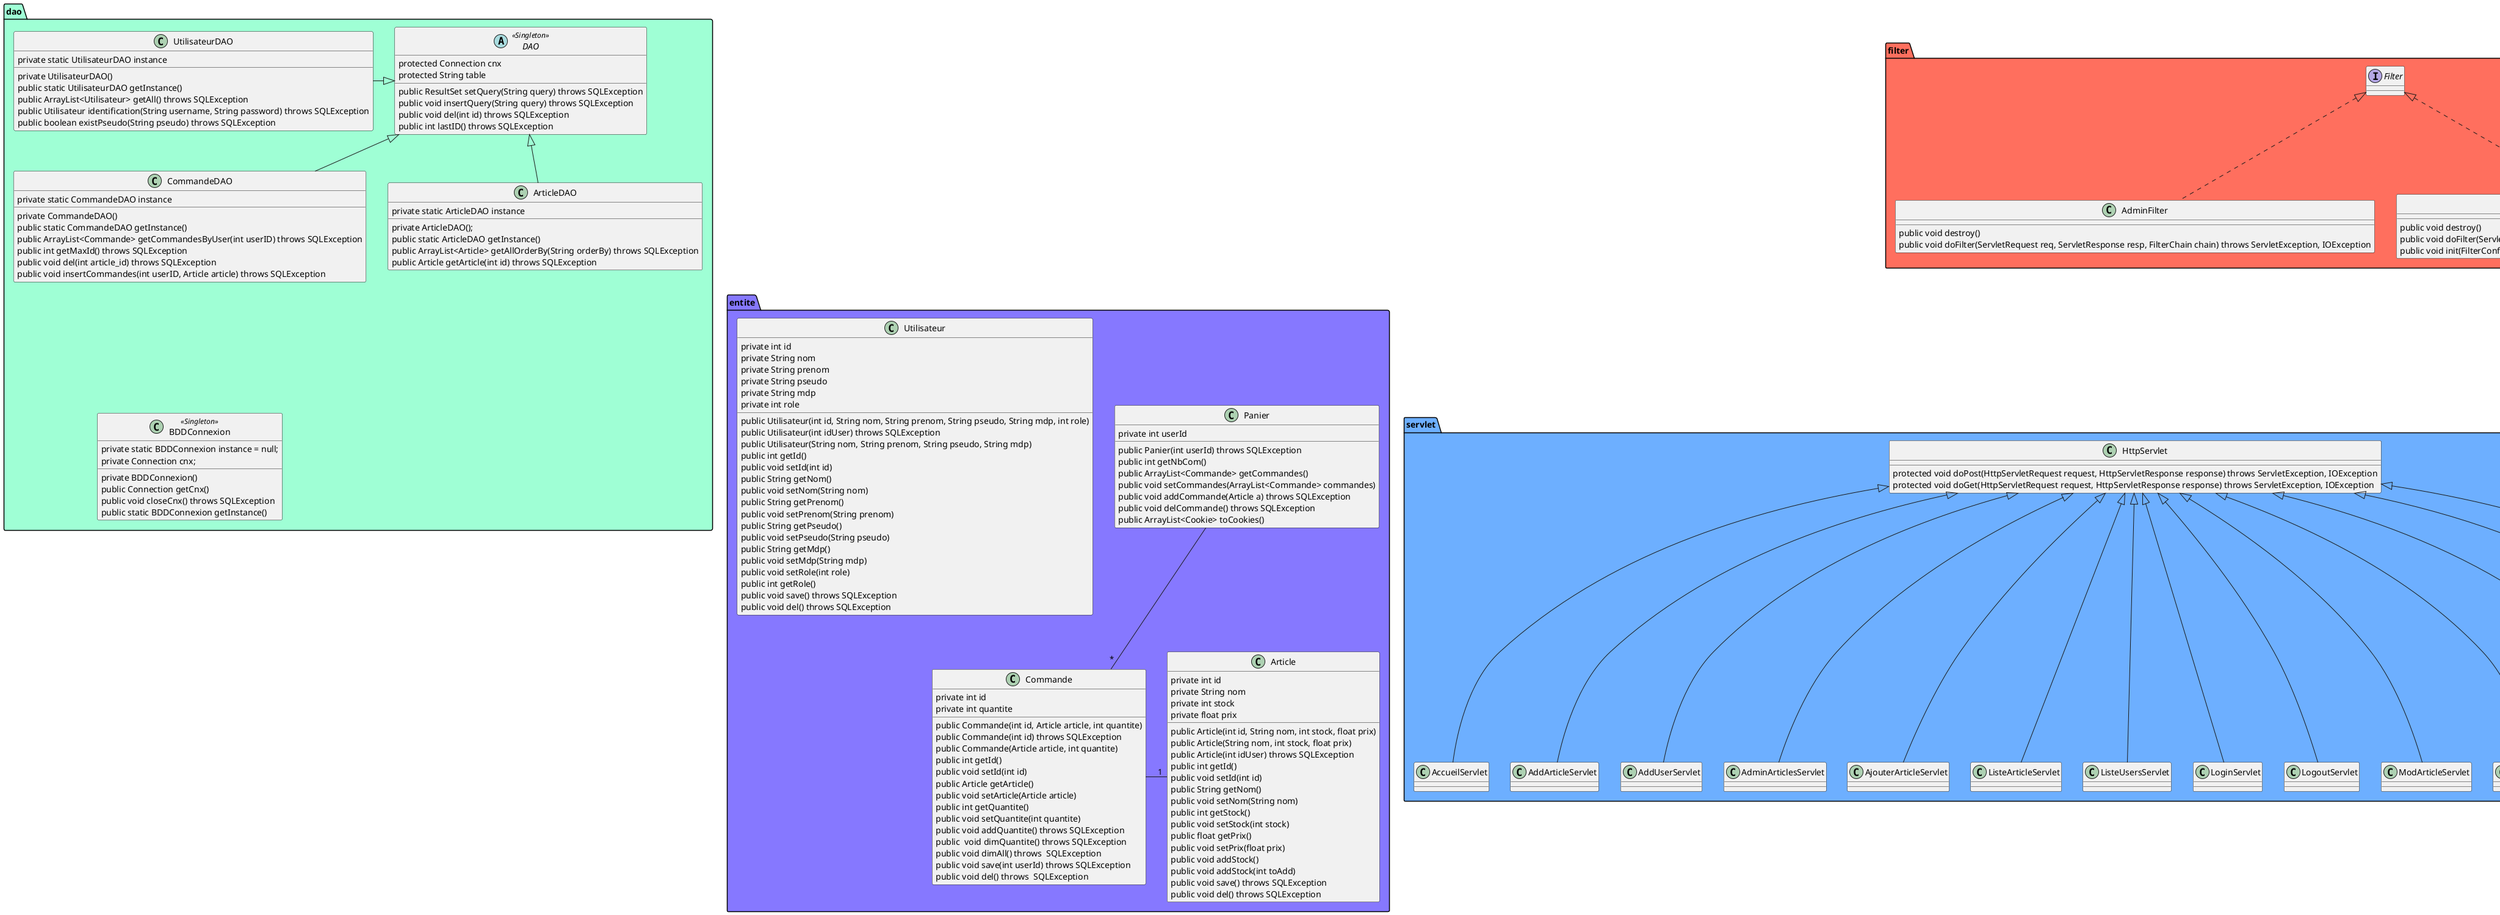 @startuml
package dao #9FFFD5{
    class ArticleDAO extends DAO{
        private static ArticleDAO instance
        private ArticleDAO();
        public static ArticleDAO getInstance()
        public ArrayList<Article> getAllOrderBy(String orderBy) throws SQLException
        public Article getArticle(int id) throws SQLException
    }

    class BDDConnexion <<Singleton>> {
        private static BDDConnexion instance = null;
        private Connection cnx;
        private BDDConnexion()
        public Connection getCnx()
        public void closeCnx() throws SQLException
        public static BDDConnexion getInstance()
    }

    class CommandeDAO {
        private static CommandeDAO instance
        private CommandeDAO()
        public static CommandeDAO getInstance()
        public ArrayList<Commande> getCommandesByUser(int userID) throws SQLException
        public int getMaxId() throws SQLException
        public void del(int article_id) throws SQLException
        public void insertCommandes(int userID, Article article) throws SQLException
    }

    class UtilisateurDAO{
        private static UtilisateurDAO instance
        private UtilisateurDAO()
        public static UtilisateurDAO getInstance()
        public ArrayList<Utilisateur> getAll() throws SQLException
        public Utilisateur identification(String username, String password) throws SQLException
        public boolean existPseudo(String pseudo) throws SQLException
    }

    abstract class DAO <<Singleton>> {
        protected Connection cnx
        protected String table
        public ResultSet setQuery(String query) throws SQLException
        public void insertQuery(String query) throws SQLException
        public void del(int id) throws SQLException
        public int lastID() throws SQLException
    }

    UtilisateurDAO -right-|> DAO
    CommandeDAO -left-|> DAO
    UtilisateurDAO -[hidden]down- CommandeDAO
    CommandeDAO -[hidden]down- BDDConnexion


}

package entite #8678FF {
    class Article {
        private int id
        private String nom
        private int stock
        private float prix

        public Article(int id, String nom, int stock, float prix)
        public Article(String nom, int stock, float prix)
        public Article(int idUser) throws SQLException
        public int getId()
        public void setId(int id)
        public String getNom()
        public void setNom(String nom)
        public int getStock()
        public void setStock(int stock)
        public float getPrix()
        public void setPrix(float prix)
        public void addStock()
        public void addStock(int toAdd)
        public void save() throws SQLException
        public void del() throws SQLException
    }

    class Commande {
        private int id
        private int quantite
        public Commande(int id, Article article, int quantite)
        public Commande(int id) throws SQLException
        public Commande(Article article, int quantite)
        public int getId()
        public void setId(int id)
        public Article getArticle()
        public void setArticle(Article article)
        public int getQuantite()
        public void setQuantite(int quantite)
        public void addQuantite() throws SQLException
        public  void dimQuantite() throws SQLException
        public void dimAll() throws  SQLException
        public void save(int userId) throws SQLException
        public void del() throws  SQLException
    }

    Commande -right- "1" Article

    class Panier {
        private int userId
        public Panier(int userId) throws SQLException
        public int getNbCom()
        public ArrayList<Commande> getCommandes()
        public void setCommandes(ArrayList<Commande> commandes)
        public void addCommande(Article a) throws SQLException
        public void delCommande() throws SQLException
        public ArrayList<Cookie> toCookies()
    }

    Panier -down- "*" Commande

    class Utilisateur {
        private int id
        private String nom
        private String prenom
        private String pseudo
        private String mdp
        private int role
        public Utilisateur(int id, String nom, String prenom, String pseudo, String mdp, int role)
        public Utilisateur(int idUser) throws SQLException
        public Utilisateur(String nom, String prenom, String pseudo, String mdp)
        public int getId()
        public void setId(int id)
        public String getNom()
        public void setNom(String nom)
        public String getPrenom()
        public void setPrenom(String prenom)
        public String getPseudo()
        public void setPseudo(String pseudo)
        public String getMdp()
        public void setMdp(String mdp)
        public void setRole(int role)
        public int getRole()
        public void save() throws SQLException
        public void del() throws SQLException
    }
}

package filter #FF6F5E {
        class AdminFilter implements Filter {
            public void destroy()
            public void doFilter(ServletRequest req, ServletResponse resp, FilterChain chain) throws ServletException, IOException
        }

        class DocFilter implements Filter {
            public void destroy()
            public void doFilter(ServletRequest req, ServletResponse resp, FilterChain chain) throws ServletException, IOException
            public void init(FilterConfig config) throws ServletException
        }
}

package servlet #6DAFFF {
    class AccueilServlet extends HttpServlet
    class AddArticleServlet extends HttpServlet
    class AddUserServlet extends HttpServlet
    class AdminArticlesServlet extends HttpServlet
    class AjouterArticleServlet extends HttpServlet
    class ListeArticleServlet extends HttpServlet
    class ListeUsersServlet extends HttpServlet
    class LoginServlet extends HttpServlet
    class LogoutServlet extends HttpServlet
    class ModArticleServlet extends HttpServlet
    class ModPanierServlet extends HttpServlet
    class ModUserServlet extends HttpServlet
    class PanierServlet extends HttpServlet
    class RegisterServlet extends HttpServlet
    class HttpServlet {
        protected void doPost(HttpServletRequest request, HttpServletResponse response) throws ServletException, IOException
        protected void doGet(HttpServletRequest request, HttpServletResponse response) throws ServletException, IOException
    }
}

ArticleDAO -[hidden]down- Utilisateur
Commande -[hidden]left- AccueilServlet
AdminFilter -[hidden]down- HttpServlet


@enduml